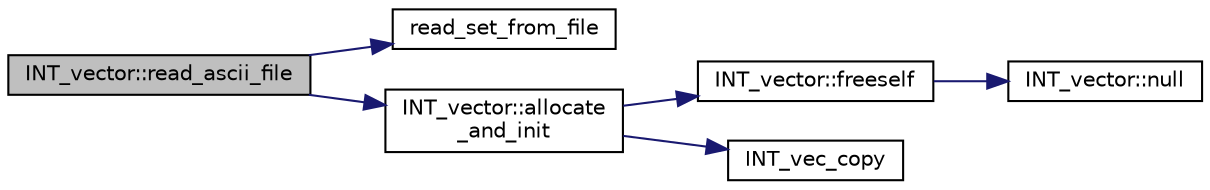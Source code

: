 digraph "INT_vector::read_ascii_file"
{
  edge [fontname="Helvetica",fontsize="10",labelfontname="Helvetica",labelfontsize="10"];
  node [fontname="Helvetica",fontsize="10",shape=record];
  rankdir="LR";
  Node166 [label="INT_vector::read_ascii_file",height=0.2,width=0.4,color="black", fillcolor="grey75", style="filled", fontcolor="black"];
  Node166 -> Node167 [color="midnightblue",fontsize="10",style="solid",fontname="Helvetica"];
  Node167 [label="read_set_from_file",height=0.2,width=0.4,color="black", fillcolor="white", style="filled",URL="$df/dbf/sajeeb_8_c.html#a5de87b15d6633e4d4c78b22051fc8968"];
  Node166 -> Node168 [color="midnightblue",fontsize="10",style="solid",fontname="Helvetica"];
  Node168 [label="INT_vector::allocate\l_and_init",height=0.2,width=0.4,color="black", fillcolor="white", style="filled",URL="$d0/de0/class_i_n_t__vector.html#a4d854da147ab1a8e8bb2940aa64bfd13"];
  Node168 -> Node169 [color="midnightblue",fontsize="10",style="solid",fontname="Helvetica"];
  Node169 [label="INT_vector::freeself",height=0.2,width=0.4,color="black", fillcolor="white", style="filled",URL="$d0/de0/class_i_n_t__vector.html#a383d3aaf29f03a22bab7a458c0605886"];
  Node169 -> Node170 [color="midnightblue",fontsize="10",style="solid",fontname="Helvetica"];
  Node170 [label="INT_vector::null",height=0.2,width=0.4,color="black", fillcolor="white", style="filled",URL="$d0/de0/class_i_n_t__vector.html#aead7b6a3b0d430ccfd3e023132fb163c"];
  Node168 -> Node171 [color="midnightblue",fontsize="10",style="solid",fontname="Helvetica"];
  Node171 [label="INT_vec_copy",height=0.2,width=0.4,color="black", fillcolor="white", style="filled",URL="$df/dbf/sajeeb_8_c.html#ac2d875e27e009af6ec04d17254d11075"];
}

